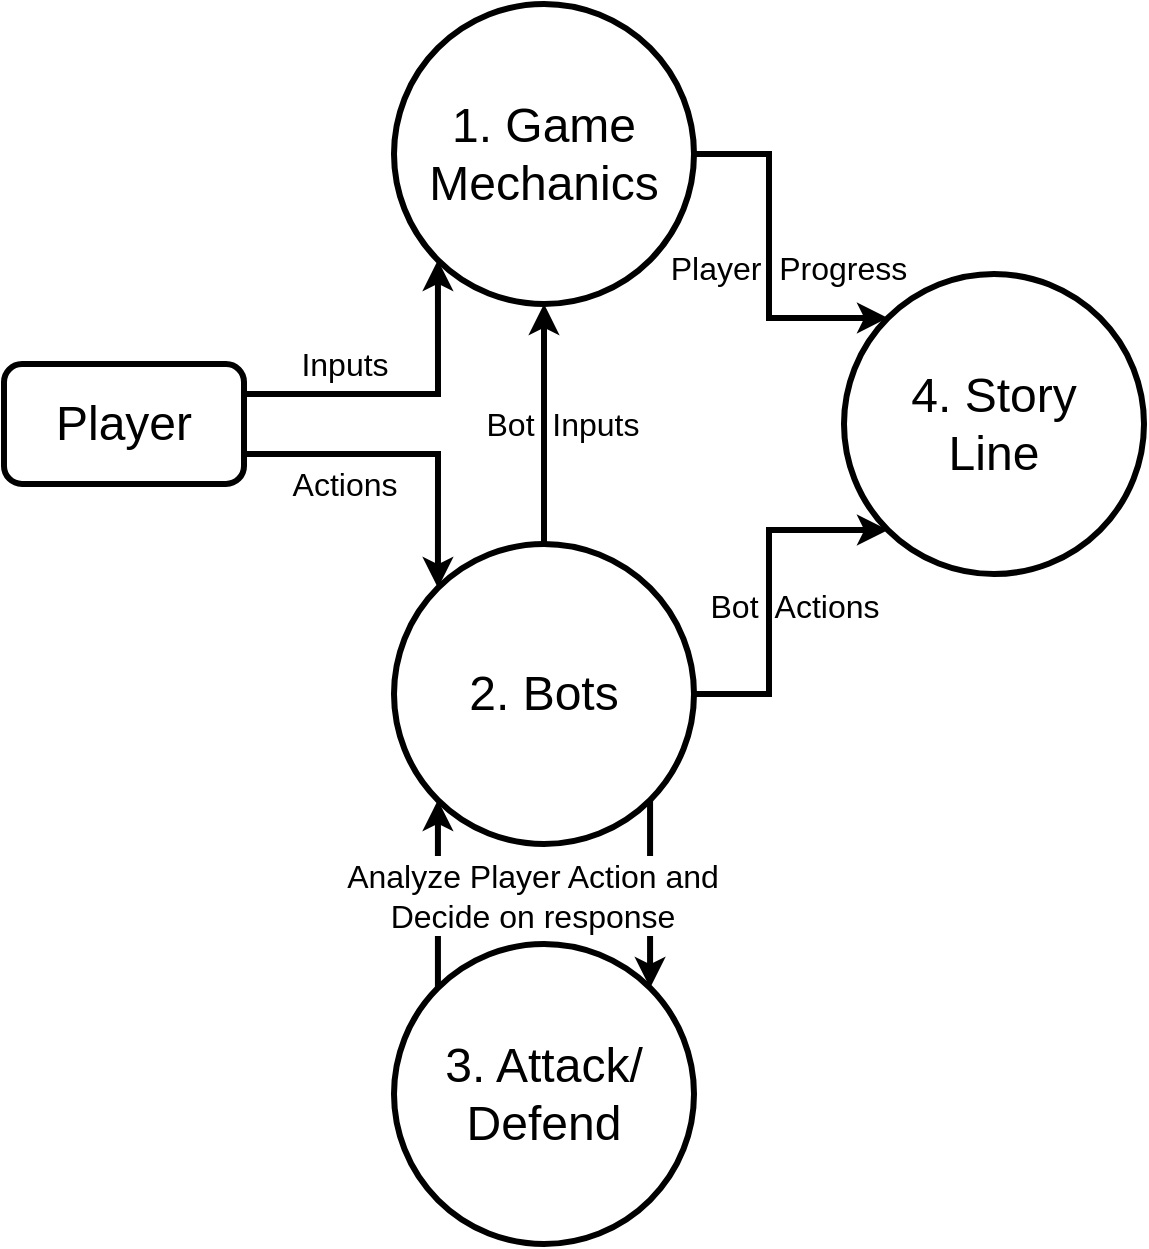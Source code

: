 <mxfile version="16.6.6" type="github">
  <diagram id="B09pvBBURHfXEprRPGeM" name="Page-1">
    <mxGraphModel dx="1240" dy="643" grid="1" gridSize="10" guides="1" tooltips="1" connect="1" arrows="1" fold="1" page="1" pageScale="1" pageWidth="850" pageHeight="1100" math="0" shadow="0">
      <root>
        <mxCell id="0" />
        <mxCell id="1" parent="0" />
        <mxCell id="iOa5tyisQc1u75PW6kNY-36" style="edgeStyle=orthogonalEdgeStyle;rounded=0;orthogonalLoop=1;jettySize=auto;html=1;exitX=1;exitY=0.75;exitDx=0;exitDy=0;entryX=0;entryY=0;entryDx=0;entryDy=0;strokeWidth=3;" edge="1" parent="1" source="iOa5tyisQc1u75PW6kNY-2" target="iOa5tyisQc1u75PW6kNY-21">
          <mxGeometry relative="1" as="geometry" />
        </mxCell>
        <mxCell id="iOa5tyisQc1u75PW6kNY-37" style="edgeStyle=orthogonalEdgeStyle;rounded=0;orthogonalLoop=1;jettySize=auto;html=1;exitX=1;exitY=0.25;exitDx=0;exitDy=0;entryX=0;entryY=1;entryDx=0;entryDy=0;strokeWidth=3;" edge="1" parent="1" source="iOa5tyisQc1u75PW6kNY-2" target="iOa5tyisQc1u75PW6kNY-8">
          <mxGeometry relative="1" as="geometry" />
        </mxCell>
        <mxCell id="iOa5tyisQc1u75PW6kNY-2" value="Player" style="rounded=1;whiteSpace=wrap;html=1;fontSize=24;strokeWidth=3;" vertex="1" parent="1">
          <mxGeometry x="80" y="430" width="120" height="60" as="geometry" />
        </mxCell>
        <mxCell id="iOa5tyisQc1u75PW6kNY-47" style="edgeStyle=orthogonalEdgeStyle;rounded=0;orthogonalLoop=1;jettySize=auto;html=1;exitX=1;exitY=0.5;exitDx=0;exitDy=0;entryX=0;entryY=0;entryDx=0;entryDy=0;strokeWidth=3;" edge="1" parent="1" source="iOa5tyisQc1u75PW6kNY-8" target="iOa5tyisQc1u75PW6kNY-23">
          <mxGeometry relative="1" as="geometry" />
        </mxCell>
        <mxCell id="iOa5tyisQc1u75PW6kNY-8" value="1. Game Mechanics" style="ellipse;whiteSpace=wrap;html=1;aspect=fixed;fontSize=24;strokeWidth=3;" vertex="1" parent="1">
          <mxGeometry x="275" y="250" width="150" height="150" as="geometry" />
        </mxCell>
        <mxCell id="iOa5tyisQc1u75PW6kNY-46" style="edgeStyle=orthogonalEdgeStyle;rounded=0;orthogonalLoop=1;jettySize=auto;html=1;exitX=1;exitY=0.5;exitDx=0;exitDy=0;entryX=0;entryY=1;entryDx=0;entryDy=0;strokeWidth=3;" edge="1" parent="1" source="iOa5tyisQc1u75PW6kNY-21" target="iOa5tyisQc1u75PW6kNY-23">
          <mxGeometry relative="1" as="geometry" />
        </mxCell>
        <mxCell id="iOa5tyisQc1u75PW6kNY-52" style="edgeStyle=orthogonalEdgeStyle;rounded=0;orthogonalLoop=1;jettySize=auto;html=1;exitX=0.5;exitY=0;exitDx=0;exitDy=0;entryX=0.5;entryY=1;entryDx=0;entryDy=0;fontSize=16;strokeWidth=3;" edge="1" parent="1" source="iOa5tyisQc1u75PW6kNY-21" target="iOa5tyisQc1u75PW6kNY-8">
          <mxGeometry relative="1" as="geometry" />
        </mxCell>
        <mxCell id="iOa5tyisQc1u75PW6kNY-58" style="edgeStyle=orthogonalEdgeStyle;rounded=0;orthogonalLoop=1;jettySize=auto;html=1;exitX=1;exitY=1;exitDx=0;exitDy=0;entryX=1;entryY=0;entryDx=0;entryDy=0;fontSize=16;strokeWidth=3;" edge="1" parent="1" source="iOa5tyisQc1u75PW6kNY-21" target="iOa5tyisQc1u75PW6kNY-28">
          <mxGeometry relative="1" as="geometry" />
        </mxCell>
        <mxCell id="iOa5tyisQc1u75PW6kNY-21" value="2. Bots" style="ellipse;whiteSpace=wrap;html=1;aspect=fixed;fontSize=24;strokeWidth=3;" vertex="1" parent="1">
          <mxGeometry x="275" y="520" width="150" height="150" as="geometry" />
        </mxCell>
        <mxCell id="iOa5tyisQc1u75PW6kNY-23" value="&lt;div&gt;4. Story&lt;/div&gt;&lt;div&gt;Line&lt;br&gt;&lt;/div&gt;" style="ellipse;whiteSpace=wrap;html=1;aspect=fixed;fontSize=24;strokeWidth=3;" vertex="1" parent="1">
          <mxGeometry x="500" y="385" width="150" height="150" as="geometry" />
        </mxCell>
        <mxCell id="iOa5tyisQc1u75PW6kNY-57" style="edgeStyle=orthogonalEdgeStyle;rounded=0;orthogonalLoop=1;jettySize=auto;html=1;exitX=0;exitY=0;exitDx=0;exitDy=0;entryX=0;entryY=1;entryDx=0;entryDy=0;fontSize=16;strokeWidth=3;" edge="1" parent="1" source="iOa5tyisQc1u75PW6kNY-28" target="iOa5tyisQc1u75PW6kNY-21">
          <mxGeometry relative="1" as="geometry" />
        </mxCell>
        <mxCell id="iOa5tyisQc1u75PW6kNY-28" value="3. Attack/ Defend" style="ellipse;whiteSpace=wrap;html=1;aspect=fixed;fontSize=24;strokeWidth=3;" vertex="1" parent="1">
          <mxGeometry x="275" y="720" width="150" height="150" as="geometry" />
        </mxCell>
        <mxCell id="iOa5tyisQc1u75PW6kNY-50" value="Inputs" style="text;html=1;align=center;verticalAlign=middle;resizable=0;points=[];autosize=1;strokeColor=none;fillColor=none;fontSize=16;" vertex="1" parent="1">
          <mxGeometry x="220" y="420" width="60" height="20" as="geometry" />
        </mxCell>
        <mxCell id="iOa5tyisQc1u75PW6kNY-51" value="Actions" style="text;html=1;align=center;verticalAlign=middle;resizable=0;points=[];autosize=1;strokeColor=none;fillColor=none;fontSize=16;" vertex="1" parent="1">
          <mxGeometry x="215" y="480" width="70" height="20" as="geometry" />
        </mxCell>
        <mxCell id="iOa5tyisQc1u75PW6kNY-53" value="Bot&amp;nbsp; Inputs" style="text;html=1;align=center;verticalAlign=middle;resizable=0;points=[];autosize=1;strokeColor=none;fillColor=none;fontSize=16;" vertex="1" parent="1">
          <mxGeometry x="314" y="450" width="90" height="20" as="geometry" />
        </mxCell>
        <mxCell id="iOa5tyisQc1u75PW6kNY-54" value="Player&amp;nbsp; Progress" style="text;html=1;align=center;verticalAlign=middle;resizable=0;points=[];autosize=1;strokeColor=none;fillColor=none;fontSize=16;" vertex="1" parent="1">
          <mxGeometry x="407" y="372" width="130" height="20" as="geometry" />
        </mxCell>
        <mxCell id="iOa5tyisQc1u75PW6kNY-55" value="Bot&amp;nbsp; Actions" style="text;html=1;align=center;verticalAlign=middle;resizable=0;points=[];autosize=1;strokeColor=none;fillColor=none;fontSize=16;" vertex="1" parent="1">
          <mxGeometry x="425" y="541" width="100" height="20" as="geometry" />
        </mxCell>
        <mxCell id="iOa5tyisQc1u75PW6kNY-56" value="&lt;div&gt;Analyze Player Action and&lt;/div&gt;&lt;div&gt;Decide on response&lt;/div&gt;" style="text;html=1;align=center;verticalAlign=middle;resizable=0;points=[];autosize=1;strokeColor=none;fillColor=default;fontSize=16;" vertex="1" parent="1">
          <mxGeometry x="244" y="676" width="200" height="40" as="geometry" />
        </mxCell>
      </root>
    </mxGraphModel>
  </diagram>
</mxfile>

